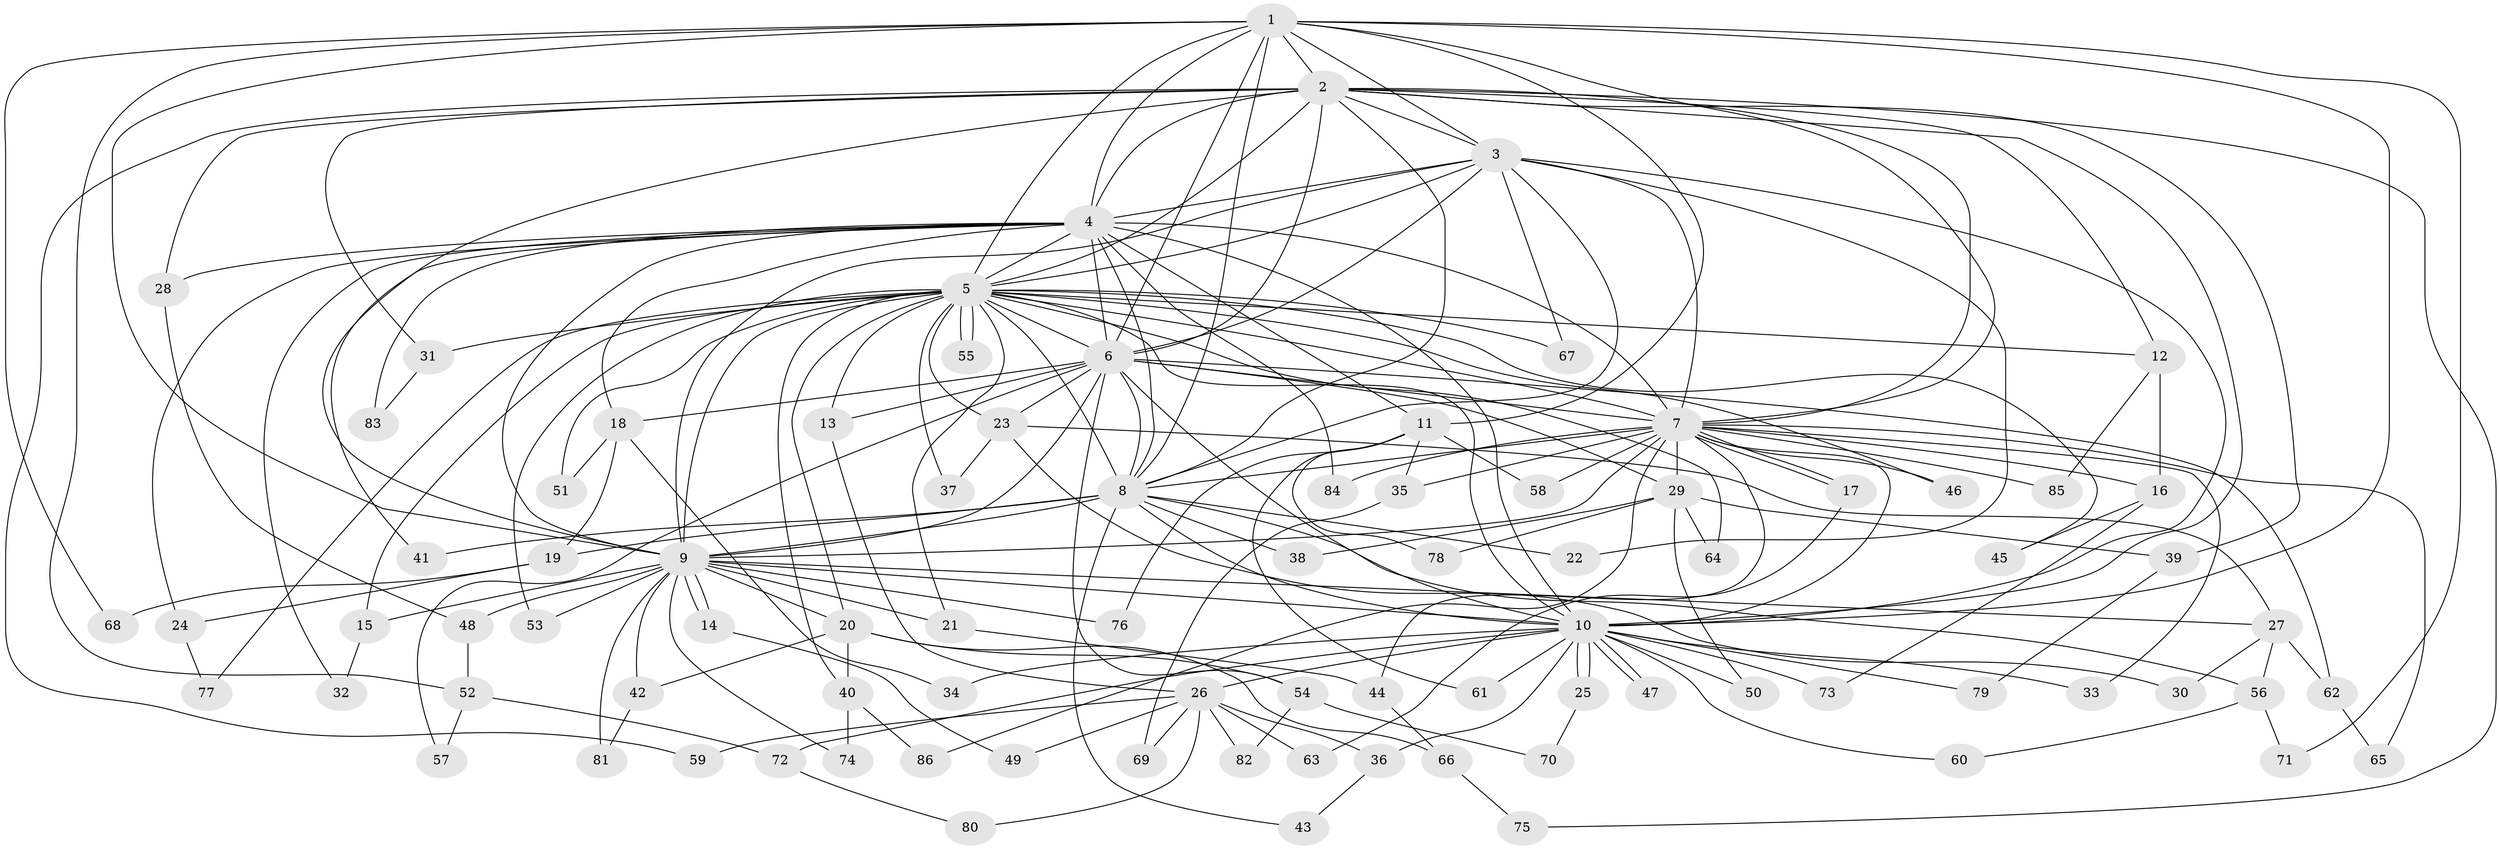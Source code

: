 // coarse degree distribution, {17: 0.01639344262295082, 15: 0.03278688524590164, 9: 0.03278688524590164, 25: 0.01639344262295082, 19: 0.03278688524590164, 14: 0.01639344262295082, 20: 0.01639344262295082, 21: 0.01639344262295082, 4: 0.08196721311475409, 3: 0.21311475409836064, 7: 0.03278688524590164, 8: 0.01639344262295082, 1: 0.01639344262295082, 2: 0.4426229508196721, 5: 0.01639344262295082}
// Generated by graph-tools (version 1.1) at 2025/51/02/27/25 19:51:43]
// undirected, 86 vertices, 197 edges
graph export_dot {
graph [start="1"]
  node [color=gray90,style=filled];
  1;
  2;
  3;
  4;
  5;
  6;
  7;
  8;
  9;
  10;
  11;
  12;
  13;
  14;
  15;
  16;
  17;
  18;
  19;
  20;
  21;
  22;
  23;
  24;
  25;
  26;
  27;
  28;
  29;
  30;
  31;
  32;
  33;
  34;
  35;
  36;
  37;
  38;
  39;
  40;
  41;
  42;
  43;
  44;
  45;
  46;
  47;
  48;
  49;
  50;
  51;
  52;
  53;
  54;
  55;
  56;
  57;
  58;
  59;
  60;
  61;
  62;
  63;
  64;
  65;
  66;
  67;
  68;
  69;
  70;
  71;
  72;
  73;
  74;
  75;
  76;
  77;
  78;
  79;
  80;
  81;
  82;
  83;
  84;
  85;
  86;
  1 -- 2;
  1 -- 3;
  1 -- 4;
  1 -- 5;
  1 -- 6;
  1 -- 7;
  1 -- 8;
  1 -- 9;
  1 -- 10;
  1 -- 11;
  1 -- 52;
  1 -- 68;
  1 -- 71;
  2 -- 3;
  2 -- 4;
  2 -- 5;
  2 -- 6;
  2 -- 7;
  2 -- 8;
  2 -- 9;
  2 -- 10;
  2 -- 12;
  2 -- 28;
  2 -- 31;
  2 -- 39;
  2 -- 59;
  2 -- 75;
  3 -- 4;
  3 -- 5;
  3 -- 6;
  3 -- 7;
  3 -- 8;
  3 -- 9;
  3 -- 10;
  3 -- 22;
  3 -- 67;
  4 -- 5;
  4 -- 6;
  4 -- 7;
  4 -- 8;
  4 -- 9;
  4 -- 10;
  4 -- 11;
  4 -- 18;
  4 -- 24;
  4 -- 28;
  4 -- 32;
  4 -- 41;
  4 -- 83;
  4 -- 84;
  5 -- 6;
  5 -- 7;
  5 -- 8;
  5 -- 9;
  5 -- 10;
  5 -- 12;
  5 -- 13;
  5 -- 15;
  5 -- 20;
  5 -- 21;
  5 -- 23;
  5 -- 31;
  5 -- 37;
  5 -- 40;
  5 -- 45;
  5 -- 46;
  5 -- 51;
  5 -- 53;
  5 -- 55;
  5 -- 55;
  5 -- 64;
  5 -- 67;
  5 -- 77;
  6 -- 7;
  6 -- 8;
  6 -- 9;
  6 -- 10;
  6 -- 13;
  6 -- 18;
  6 -- 23;
  6 -- 29;
  6 -- 54;
  6 -- 57;
  6 -- 62;
  7 -- 8;
  7 -- 9;
  7 -- 10;
  7 -- 16;
  7 -- 17;
  7 -- 17;
  7 -- 29;
  7 -- 33;
  7 -- 35;
  7 -- 44;
  7 -- 46;
  7 -- 58;
  7 -- 65;
  7 -- 84;
  7 -- 85;
  7 -- 86;
  8 -- 9;
  8 -- 10;
  8 -- 19;
  8 -- 22;
  8 -- 38;
  8 -- 41;
  8 -- 43;
  8 -- 56;
  9 -- 10;
  9 -- 14;
  9 -- 14;
  9 -- 15;
  9 -- 20;
  9 -- 21;
  9 -- 27;
  9 -- 42;
  9 -- 48;
  9 -- 53;
  9 -- 74;
  9 -- 76;
  9 -- 81;
  10 -- 25;
  10 -- 25;
  10 -- 26;
  10 -- 33;
  10 -- 34;
  10 -- 36;
  10 -- 47;
  10 -- 47;
  10 -- 50;
  10 -- 60;
  10 -- 61;
  10 -- 72;
  10 -- 73;
  10 -- 79;
  11 -- 35;
  11 -- 58;
  11 -- 61;
  11 -- 76;
  11 -- 78;
  12 -- 16;
  12 -- 85;
  13 -- 26;
  14 -- 49;
  15 -- 32;
  16 -- 45;
  16 -- 73;
  17 -- 63;
  18 -- 19;
  18 -- 34;
  18 -- 51;
  19 -- 24;
  19 -- 68;
  20 -- 40;
  20 -- 42;
  20 -- 54;
  20 -- 66;
  21 -- 44;
  23 -- 27;
  23 -- 30;
  23 -- 37;
  24 -- 77;
  25 -- 70;
  26 -- 36;
  26 -- 49;
  26 -- 59;
  26 -- 63;
  26 -- 69;
  26 -- 80;
  26 -- 82;
  27 -- 30;
  27 -- 56;
  27 -- 62;
  28 -- 48;
  29 -- 38;
  29 -- 39;
  29 -- 50;
  29 -- 64;
  29 -- 78;
  31 -- 83;
  35 -- 69;
  36 -- 43;
  39 -- 79;
  40 -- 74;
  40 -- 86;
  42 -- 81;
  44 -- 66;
  48 -- 52;
  52 -- 57;
  52 -- 72;
  54 -- 70;
  54 -- 82;
  56 -- 60;
  56 -- 71;
  62 -- 65;
  66 -- 75;
  72 -- 80;
}
